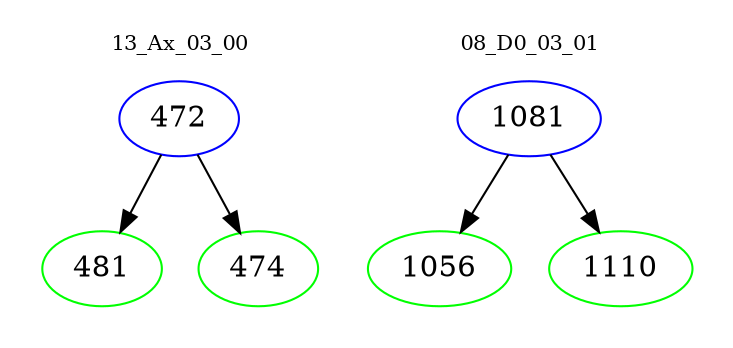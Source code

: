 digraph{
subgraph cluster_0 {
color = white
label = "13_Ax_03_00";
fontsize=10;
T0_472 [label="472", color="blue"]
T0_472 -> T0_481 [color="black"]
T0_481 [label="481", color="green"]
T0_472 -> T0_474 [color="black"]
T0_474 [label="474", color="green"]
}
subgraph cluster_1 {
color = white
label = "08_D0_03_01";
fontsize=10;
T1_1081 [label="1081", color="blue"]
T1_1081 -> T1_1056 [color="black"]
T1_1056 [label="1056", color="green"]
T1_1081 -> T1_1110 [color="black"]
T1_1110 [label="1110", color="green"]
}
}
